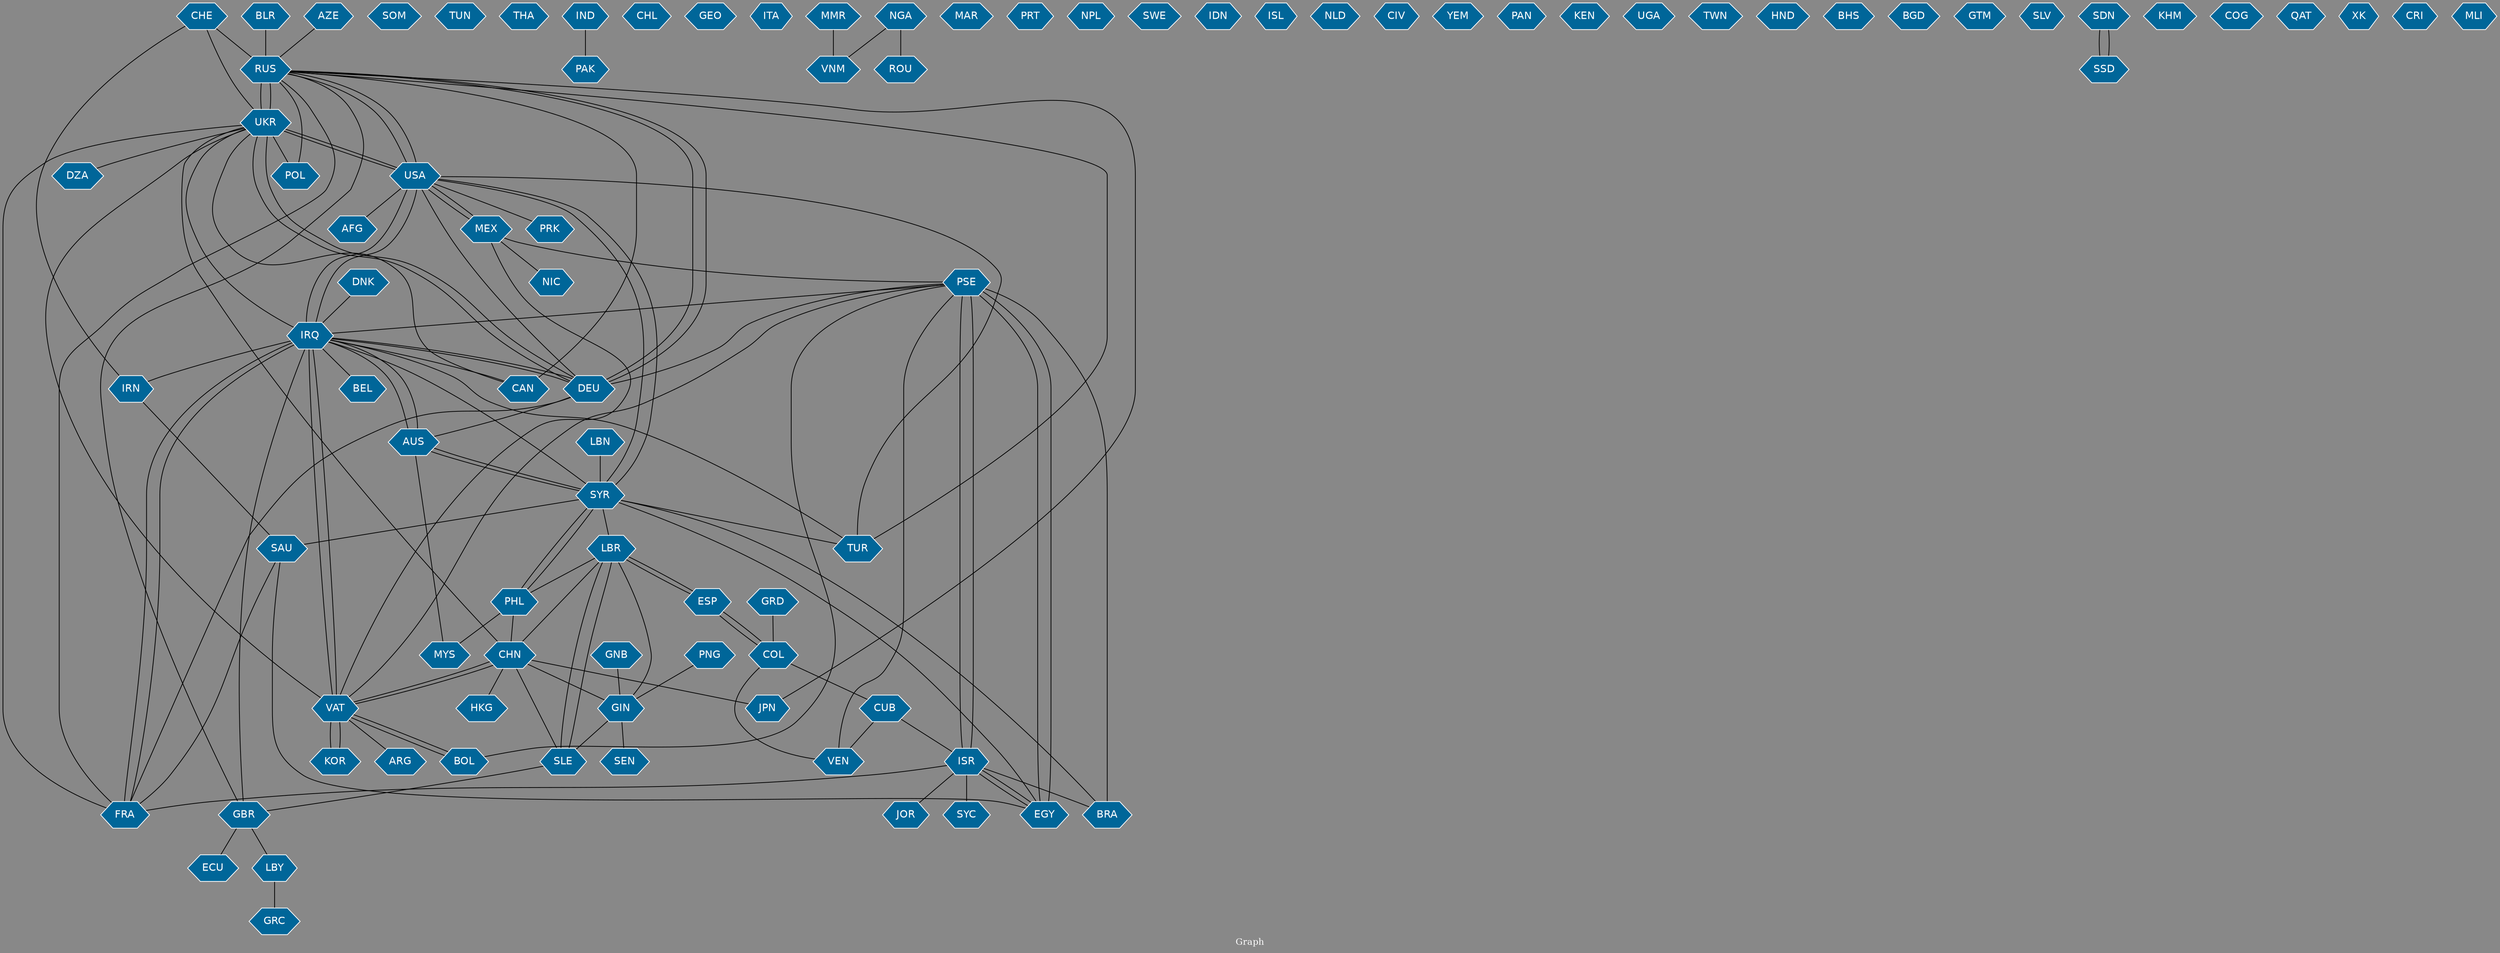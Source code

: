 // Countries together in item graph
graph {
	graph [bgcolor="#888888" fontcolor=white fontsize=12 label="Graph" outputorder=edgesfirst overlap=prism]
	node [color=white fillcolor="#006699" fontcolor=white fontname=Helvetica shape=hexagon style=filled]
	edge [arrowhead=open color=black fontcolor=white fontname=Courier fontsize=12]
		RUS [label=RUS]
		UKR [label=UKR]
		BRA [label=BRA]
		SYR [label=SYR]
		IRQ [label=IRQ]
		PSE [label=PSE]
		USA [label=USA]
		VEN [label=VEN]
		ECU [label=ECU]
		IRN [label=IRN]
		SOM [label=SOM]
		TUN [label=TUN]
		CHN [label=CHN]
		EGY [label=EGY]
		GBR [label=GBR]
		COL [label=COL]
		THA [label=THA]
		JPN [label=JPN]
		LBN [label=LBN]
		DEU [label=DEU]
		ISR [label=ISR]
		LBY [label=LBY]
		BLR [label=BLR]
		VAT [label=VAT]
		BOL [label=BOL]
		ESP [label=ESP]
		IND [label=IND]
		PHL [label=PHL]
		CUB [label=CUB]
		CHL [label=CHL]
		SAU [label=SAU]
		NIC [label=NIC]
		AFG [label=AFG]
		PNG [label=PNG]
		GIN [label=GIN]
		KOR [label=KOR]
		PAK [label=PAK]
		FRA [label=FRA]
		CHE [label=CHE]
		TUR [label=TUR]
		MEX [label=MEX]
		LBR [label=LBR]
		SLE [label=SLE]
		GEO [label=GEO]
		MYS [label=MYS]
		ARG [label=ARG]
		ITA [label=ITA]
		NGA [label=NGA]
		VNM [label=VNM]
		GRC [label=GRC]
		MAR [label=MAR]
		JOR [label=JOR]
		SYC [label=SYC]
		BEL [label=BEL]
		PRT [label=PRT]
		CAN [label=CAN]
		NPL [label=NPL]
		SWE [label=SWE]
		POL [label=POL]
		MMR [label=MMR]
		PRK [label=PRK]
		IDN [label=IDN]
		ISL [label=ISL]
		NLD [label=NLD]
		AUS [label=AUS]
		CIV [label=CIV]
		YEM [label=YEM]
		PAN [label=PAN]
		SEN [label=SEN]
		KEN [label=KEN]
		UGA [label=UGA]
		TWN [label=TWN]
		HND [label=HND]
		BHS [label=BHS]
		BGD [label=BGD]
		DNK [label=DNK]
		GTM [label=GTM]
		GNB [label=GNB]
		SLV [label=SLV]
		SDN [label=SDN]
		SSD [label=SSD]
		KHM [label=KHM]
		COG [label=COG]
		DZA [label=DZA]
		QAT [label=QAT]
		GRD [label=GRD]
		XK [label=XK]
		ROU [label=ROU]
		CRI [label=CRI]
		AZE [label=AZE]
		MLI [label=MLI]
		HKG [label=HKG]
			ISR -- SYC [weight=2]
			COL -- ESP [weight=1]
			SYR -- TUR [weight=2]
			SAU -- EGY [weight=1]
			VAT -- ARG [weight=1]
			CHE -- RUS [weight=1]
			AUS -- SYR [weight=1]
			KOR -- VAT [weight=3]
			RUS -- TUR [weight=1]
			IRQ -- DEU [weight=4]
			ISR -- FRA [weight=1]
			CHN -- VAT [weight=2]
			BRA -- SYR [weight=1]
			SLE -- GBR [weight=1]
			CAN -- RUS [weight=1]
			COL -- VEN [weight=1]
			MEX -- NIC [weight=1]
			CUB -- ISR [weight=1]
			SDN -- SSD [weight=1]
			IRQ -- CAN [weight=1]
			CHN -- GIN [weight=1]
			GIN -- SEN [weight=1]
			USA -- UKR [weight=2]
			LBR -- ESP [weight=1]
			DEU -- UKR [weight=3]
			DEU -- RUS [weight=4]
			IRQ -- IRN [weight=1]
			COL -- CUB [weight=1]
			SYR -- LBR [weight=1]
			EGY -- PSE [weight=7]
			IRQ -- BEL [weight=1]
			EGY -- ISR [weight=1]
			BLR -- RUS [weight=1]
			VAT -- MEX [weight=1]
			GRD -- COL [weight=1]
			AUS -- IRQ [weight=3]
			GBR -- LBY [weight=1]
			USA -- SYR [weight=1]
			USA -- IRQ [weight=7]
			NGA -- VNM [weight=1]
			PSE -- EGY [weight=5]
			ESP -- LBR [weight=3]
			RUS -- POL [weight=2]
			USA -- TUR [weight=1]
			CHN -- JPN [weight=1]
			GIN -- SLE [weight=2]
			MMR -- VNM [weight=1]
			LBN -- SYR [weight=1]
			UKR -- USA [weight=1]
			USA -- RUS [weight=3]
			PSE -- ISR [weight=23]
			PSE -- DEU [weight=1]
			PSE -- BOL [weight=1]
			SYR -- SAU [weight=1]
			BOL -- VAT [weight=1]
			GBR -- IRQ [weight=4]
			PNG -- GIN [weight=1]
			UKR -- DZA [weight=1]
			DEU -- FRA [weight=1]
			ISR -- PSE [weight=49]
			VAT -- BOL [weight=1]
			IND -- PAK [weight=2]
			UKR -- POL [weight=2]
			DNK -- IRQ [weight=1]
			MEX -- PSE [weight=1]
			SYR -- IRQ [weight=1]
			IRQ -- UKR [weight=1]
			VAT -- IRQ [weight=6]
			USA -- AFG [weight=2]
			DEU -- AUS [weight=1]
			PHL -- SYR [weight=2]
			CHE -- IRN [weight=1]
			DEU -- IRQ [weight=1]
			MEX -- USA [weight=3]
			USA -- MEX [weight=1]
			VAT -- CHN [weight=1]
			RUS -- UKR [weight=32]
			ISR -- BRA [weight=1]
			FRA -- RUS [weight=2]
			ESP -- COL [weight=1]
			IRN -- SAU [weight=1]
			VAT -- KOR [weight=5]
			IRQ -- FRA [weight=3]
			AZE -- RUS [weight=1]
			USA -- DEU [weight=1]
			GIN -- LBR [weight=2]
			CUB -- VEN [weight=1]
			USA -- PRK [weight=1]
			SYR -- AUS [weight=1]
			SYR -- USA [weight=1]
			UKR -- DEU [weight=6]
			ISR -- JOR [weight=1]
			UKR -- RUS [weight=23]
			SYR -- EGY [weight=1]
			CHN -- LBR [weight=1]
			PSE -- IRQ [weight=1]
			IRQ -- AUS [weight=1]
			LBR -- PHL [weight=1]
			IRQ -- USA [weight=2]
			CAN -- UKR [weight=1]
			IRQ -- TUR [weight=1]
			BRA -- PSE [weight=1]
			FRA -- IRQ [weight=2]
			UKR -- CHN [weight=1]
			LBY -- GRC [weight=1]
			VEN -- PSE [weight=2]
			NGA -- ROU [weight=1]
			PHL -- MYS [weight=1]
			VAT -- PSE [weight=2]
			SYR -- PHL [weight=1]
			SAU -- FRA [weight=1]
			RUS -- USA [weight=2]
			CHE -- UKR [weight=1]
			JPN -- RUS [weight=1]
			RUS -- GBR [weight=1]
			UKR -- VAT [weight=1]
			GBR -- ECU [weight=1]
			PHL -- CHN [weight=1]
			LBR -- SLE [weight=1]
			RUS -- DEU [weight=3]
			ISR -- EGY [weight=6]
			CHN -- SLE [weight=1]
			SSD -- SDN [weight=1]
			FRA -- UKR [weight=1]
			IRQ -- VAT [weight=3]
			GNB -- GIN [weight=1]
			SLE -- LBR [weight=2]
			CHN -- HKG [weight=1]
			AUS -- MYS [weight=1]
}